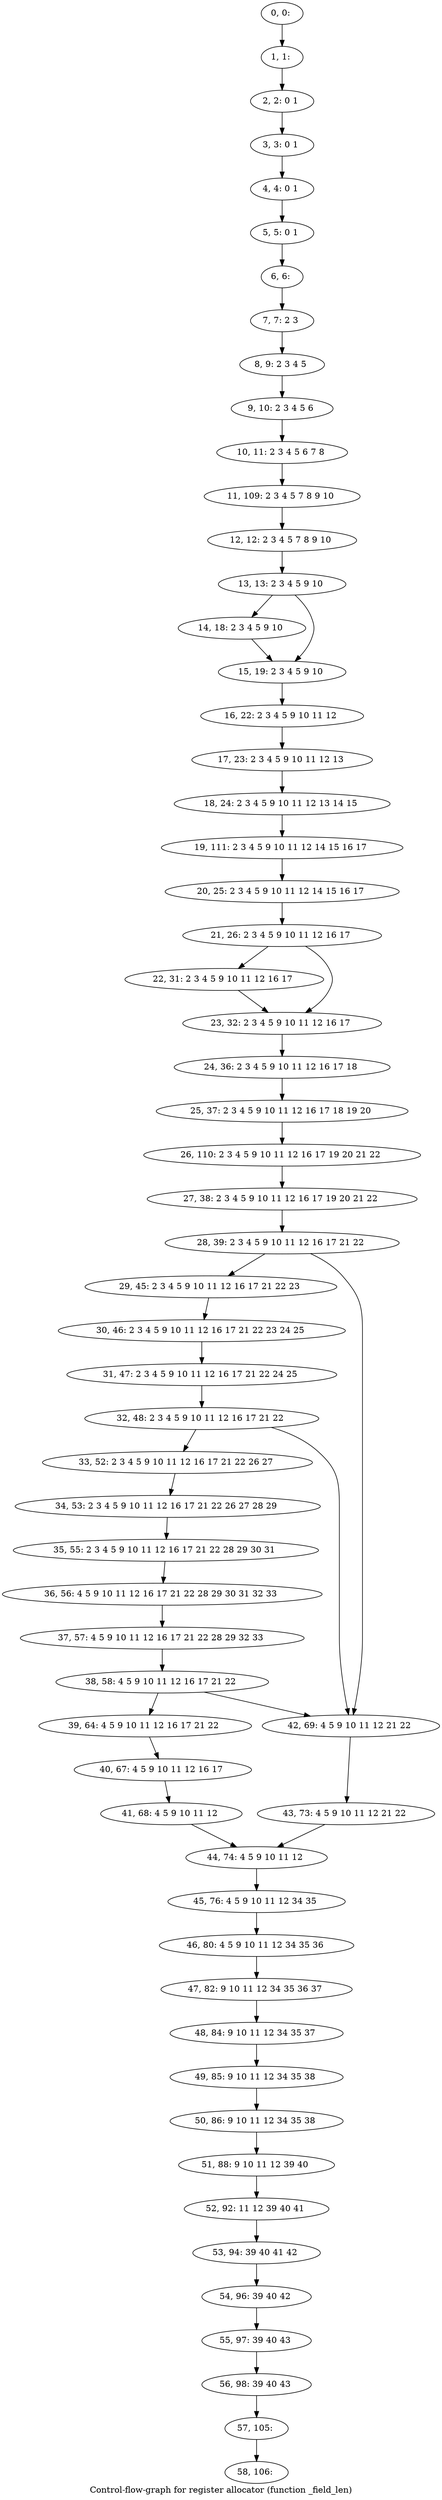 digraph G {
graph [label="Control-flow-graph for register allocator (function _field_len)"]
0[label="0, 0: "];
1[label="1, 1: "];
2[label="2, 2: 0 1 "];
3[label="3, 3: 0 1 "];
4[label="4, 4: 0 1 "];
5[label="5, 5: 0 1 "];
6[label="6, 6: "];
7[label="7, 7: 2 3 "];
8[label="8, 9: 2 3 4 5 "];
9[label="9, 10: 2 3 4 5 6 "];
10[label="10, 11: 2 3 4 5 6 7 8 "];
11[label="11, 109: 2 3 4 5 7 8 9 10 "];
12[label="12, 12: 2 3 4 5 7 8 9 10 "];
13[label="13, 13: 2 3 4 5 9 10 "];
14[label="14, 18: 2 3 4 5 9 10 "];
15[label="15, 19: 2 3 4 5 9 10 "];
16[label="16, 22: 2 3 4 5 9 10 11 12 "];
17[label="17, 23: 2 3 4 5 9 10 11 12 13 "];
18[label="18, 24: 2 3 4 5 9 10 11 12 13 14 15 "];
19[label="19, 111: 2 3 4 5 9 10 11 12 14 15 16 17 "];
20[label="20, 25: 2 3 4 5 9 10 11 12 14 15 16 17 "];
21[label="21, 26: 2 3 4 5 9 10 11 12 16 17 "];
22[label="22, 31: 2 3 4 5 9 10 11 12 16 17 "];
23[label="23, 32: 2 3 4 5 9 10 11 12 16 17 "];
24[label="24, 36: 2 3 4 5 9 10 11 12 16 17 18 "];
25[label="25, 37: 2 3 4 5 9 10 11 12 16 17 18 19 20 "];
26[label="26, 110: 2 3 4 5 9 10 11 12 16 17 19 20 21 22 "];
27[label="27, 38: 2 3 4 5 9 10 11 12 16 17 19 20 21 22 "];
28[label="28, 39: 2 3 4 5 9 10 11 12 16 17 21 22 "];
29[label="29, 45: 2 3 4 5 9 10 11 12 16 17 21 22 23 "];
30[label="30, 46: 2 3 4 5 9 10 11 12 16 17 21 22 23 24 25 "];
31[label="31, 47: 2 3 4 5 9 10 11 12 16 17 21 22 24 25 "];
32[label="32, 48: 2 3 4 5 9 10 11 12 16 17 21 22 "];
33[label="33, 52: 2 3 4 5 9 10 11 12 16 17 21 22 26 27 "];
34[label="34, 53: 2 3 4 5 9 10 11 12 16 17 21 22 26 27 28 29 "];
35[label="35, 55: 2 3 4 5 9 10 11 12 16 17 21 22 28 29 30 31 "];
36[label="36, 56: 4 5 9 10 11 12 16 17 21 22 28 29 30 31 32 33 "];
37[label="37, 57: 4 5 9 10 11 12 16 17 21 22 28 29 32 33 "];
38[label="38, 58: 4 5 9 10 11 12 16 17 21 22 "];
39[label="39, 64: 4 5 9 10 11 12 16 17 21 22 "];
40[label="40, 67: 4 5 9 10 11 12 16 17 "];
41[label="41, 68: 4 5 9 10 11 12 "];
42[label="42, 69: 4 5 9 10 11 12 21 22 "];
43[label="43, 73: 4 5 9 10 11 12 21 22 "];
44[label="44, 74: 4 5 9 10 11 12 "];
45[label="45, 76: 4 5 9 10 11 12 34 35 "];
46[label="46, 80: 4 5 9 10 11 12 34 35 36 "];
47[label="47, 82: 9 10 11 12 34 35 36 37 "];
48[label="48, 84: 9 10 11 12 34 35 37 "];
49[label="49, 85: 9 10 11 12 34 35 38 "];
50[label="50, 86: 9 10 11 12 34 35 38 "];
51[label="51, 88: 9 10 11 12 39 40 "];
52[label="52, 92: 11 12 39 40 41 "];
53[label="53, 94: 39 40 41 42 "];
54[label="54, 96: 39 40 42 "];
55[label="55, 97: 39 40 43 "];
56[label="56, 98: 39 40 43 "];
57[label="57, 105: "];
58[label="58, 106: "];
0->1 ;
1->2 ;
2->3 ;
3->4 ;
4->5 ;
5->6 ;
6->7 ;
7->8 ;
8->9 ;
9->10 ;
10->11 ;
11->12 ;
12->13 ;
13->14 ;
13->15 ;
14->15 ;
15->16 ;
16->17 ;
17->18 ;
18->19 ;
19->20 ;
20->21 ;
21->22 ;
21->23 ;
22->23 ;
23->24 ;
24->25 ;
25->26 ;
26->27 ;
27->28 ;
28->29 ;
28->42 ;
29->30 ;
30->31 ;
31->32 ;
32->33 ;
32->42 ;
33->34 ;
34->35 ;
35->36 ;
36->37 ;
37->38 ;
38->39 ;
38->42 ;
39->40 ;
40->41 ;
41->44 ;
42->43 ;
43->44 ;
44->45 ;
45->46 ;
46->47 ;
47->48 ;
48->49 ;
49->50 ;
50->51 ;
51->52 ;
52->53 ;
53->54 ;
54->55 ;
55->56 ;
56->57 ;
57->58 ;
}
